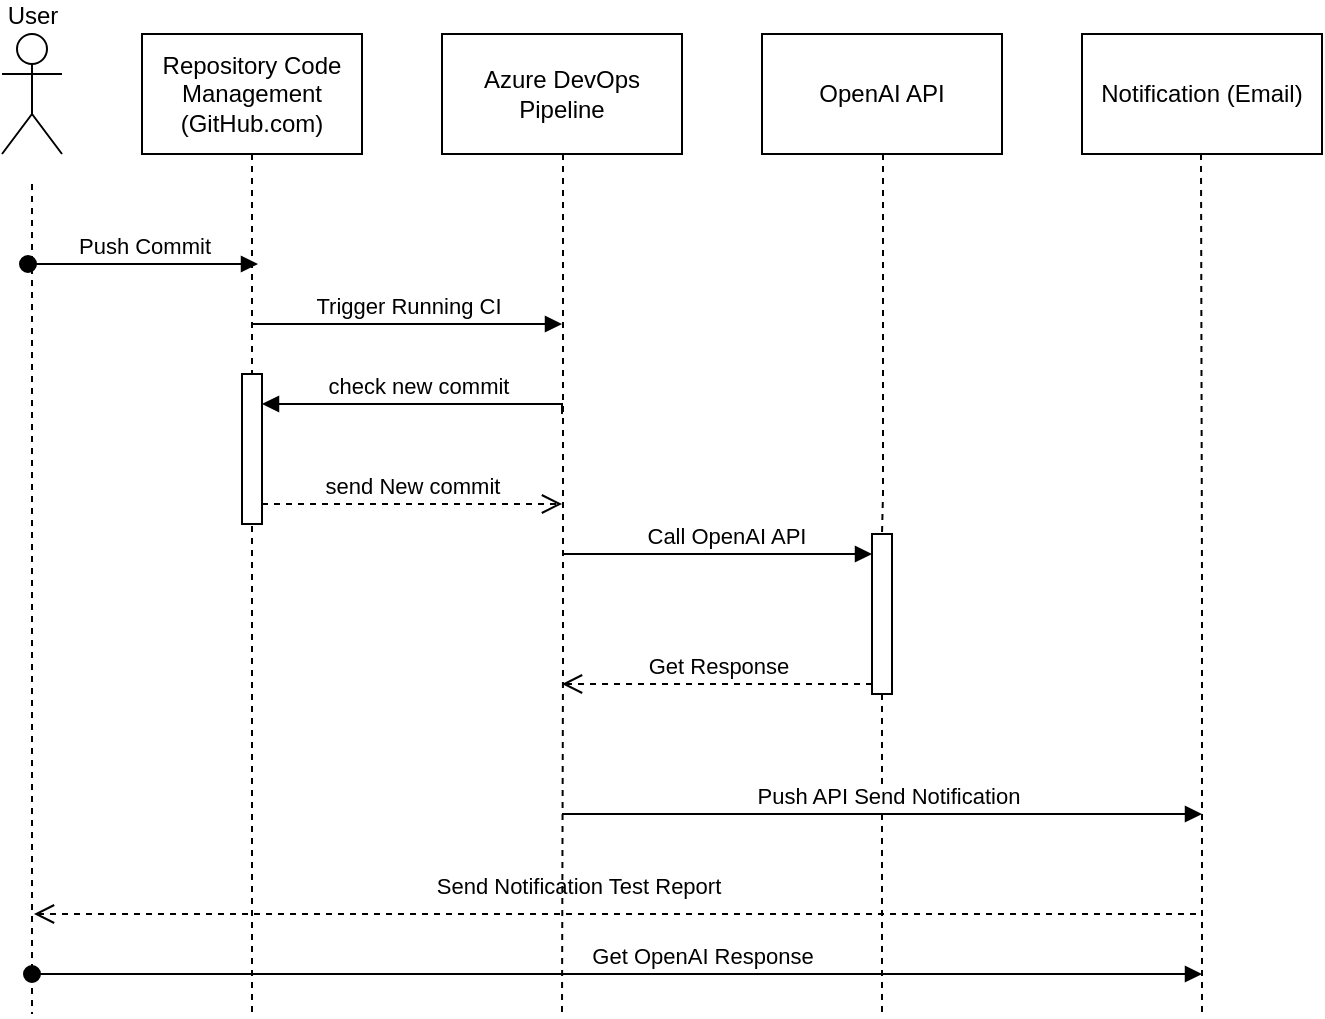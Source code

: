 <mxfile version="21.5.2" type="github">
  <diagram name="Page-1" id="2YBvvXClWsGukQMizWep">
    <mxGraphModel dx="1050" dy="573" grid="1" gridSize="10" guides="1" tooltips="1" connect="1" arrows="1" fold="1" page="1" pageScale="1" pageWidth="850" pageHeight="1100" math="0" shadow="0">
      <root>
        <mxCell id="0" />
        <mxCell id="1" parent="0" />
        <mxCell id="r-QJJK2opc04MjOTLEjq-28" value="User" style="shape=umlActor;verticalLabelPosition=top;verticalAlign=bottom;html=1;labelPosition=center;align=center;" parent="1" vertex="1">
          <mxGeometry x="90" y="20" width="30" height="60" as="geometry" />
        </mxCell>
        <mxCell id="r-QJJK2opc04MjOTLEjq-31" value="OpenAI API" style="whiteSpace=wrap;html=1;" parent="1" vertex="1">
          <mxGeometry x="470" y="20" width="120" height="60" as="geometry" />
        </mxCell>
        <mxCell id="r-QJJK2opc04MjOTLEjq-33" value="Notification (Email)" style="whiteSpace=wrap;html=1;" parent="1" vertex="1">
          <mxGeometry x="630" y="20" width="120" height="60" as="geometry" />
        </mxCell>
        <mxCell id="r-QJJK2opc04MjOTLEjq-35" style="edgeStyle=orthogonalEdgeStyle;rounded=0;orthogonalLoop=1;jettySize=auto;html=1;dashed=1;endArrow=none;endFill=0;" parent="1" source="r-QJJK2opc04MjOTLEjq-60" edge="1">
          <mxGeometry relative="1" as="geometry">
            <mxPoint x="530" y="510" as="targetPoint" />
            <mxPoint x="530.5" y="80" as="sourcePoint" />
            <Array as="points">
              <mxPoint x="531" y="335" />
              <mxPoint x="530" y="440" />
            </Array>
          </mxGeometry>
        </mxCell>
        <mxCell id="r-QJJK2opc04MjOTLEjq-39" style="edgeStyle=orthogonalEdgeStyle;rounded=0;orthogonalLoop=1;jettySize=auto;html=1;dashed=1;endArrow=none;endFill=0;" parent="1" edge="1">
          <mxGeometry relative="1" as="geometry">
            <mxPoint x="105" y="510" as="targetPoint" />
            <mxPoint x="105" y="95" as="sourcePoint" />
            <Array as="points">
              <mxPoint x="105" y="95" />
            </Array>
          </mxGeometry>
        </mxCell>
        <mxCell id="r-QJJK2opc04MjOTLEjq-57" style="edgeStyle=orthogonalEdgeStyle;rounded=0;orthogonalLoop=1;jettySize=auto;html=1;dashed=1;endArrow=none;endFill=0;" parent="1" edge="1">
          <mxGeometry relative="1" as="geometry">
            <mxPoint x="690" y="510" as="targetPoint" />
            <mxPoint x="689.5" y="80" as="sourcePoint" />
          </mxGeometry>
        </mxCell>
        <mxCell id="r-QJJK2opc04MjOTLEjq-61" value="Call OpenAI API" style="html=1;verticalAlign=bottom;endArrow=block;edgeStyle=elbowEdgeStyle;elbow=vertical;curved=0;rounded=0;" parent="1" target="r-QJJK2opc04MjOTLEjq-60" edge="1">
          <mxGeometry x="0.057" relative="1" as="geometry">
            <mxPoint x="370" y="280" as="sourcePoint" />
            <Array as="points">
              <mxPoint x="441" y="280" />
              <mxPoint x="762" y="275" />
            </Array>
            <mxPoint as="offset" />
            <mxPoint x="533" y="280" as="targetPoint" />
          </mxGeometry>
        </mxCell>
        <mxCell id="r-QJJK2opc04MjOTLEjq-62" value="Get Response" style="html=1;verticalAlign=bottom;endArrow=open;dashed=1;endSize=8;edgeStyle=elbowEdgeStyle;elbow=vertical;curved=0;rounded=0;" parent="1" source="r-QJJK2opc04MjOTLEjq-60" edge="1">
          <mxGeometry relative="1" as="geometry">
            <mxPoint x="370" y="345" as="targetPoint" />
          </mxGeometry>
        </mxCell>
        <mxCell id="r-QJJK2opc04MjOTLEjq-71" value="Push API Send Notification" style="html=1;verticalAlign=bottom;endArrow=block;edgeStyle=elbowEdgeStyle;elbow=vertical;curved=0;rounded=0;" parent="1" edge="1">
          <mxGeometry x="0.02" relative="1" as="geometry">
            <mxPoint x="370" y="410" as="sourcePoint" />
            <Array as="points">
              <mxPoint x="370" y="410" />
            </Array>
            <mxPoint as="offset" />
            <mxPoint x="690" y="410" as="targetPoint" />
          </mxGeometry>
        </mxCell>
        <mxCell id="r-QJJK2opc04MjOTLEjq-72" value="Send Notification Test Report" style="html=1;verticalAlign=bottom;endArrow=open;dashed=1;endSize=8;edgeStyle=elbowEdgeStyle;elbow=vertical;curved=0;rounded=0;" parent="1" edge="1">
          <mxGeometry x="0.064" y="-5" relative="1" as="geometry">
            <mxPoint x="106" y="460" as="targetPoint" />
            <mxPoint as="offset" />
            <mxPoint x="687" y="460" as="sourcePoint" />
          </mxGeometry>
        </mxCell>
        <mxCell id="r-QJJK2opc04MjOTLEjq-73" value="Get OpenAI Response" style="html=1;verticalAlign=bottom;startArrow=oval;startFill=1;endArrow=block;startSize=8;edgeStyle=elbowEdgeStyle;elbow=vertical;curved=0;rounded=0;" parent="1" edge="1">
          <mxGeometry x="0.143" width="60" relative="1" as="geometry">
            <mxPoint x="105" y="490" as="sourcePoint" />
            <mxPoint x="690" y="490" as="targetPoint" />
            <mxPoint as="offset" />
          </mxGeometry>
        </mxCell>
        <mxCell id="4MlkPoDC-iZfPtkaoR5_-2" style="edgeStyle=orthogonalEdgeStyle;rounded=0;orthogonalLoop=1;jettySize=auto;html=1;dashed=1;endArrow=none;endFill=0;" parent="1" source="4MlkPoDC-iZfPtkaoR5_-3" edge="1">
          <mxGeometry relative="1" as="geometry">
            <mxPoint x="215" y="510" as="targetPoint" />
            <Array as="points">
              <mxPoint x="215" y="470" />
              <mxPoint x="215" y="470" />
            </Array>
          </mxGeometry>
        </mxCell>
        <mxCell id="4MlkPoDC-iZfPtkaoR5_-3" value="Repository Code Management (GitHub.com)" style="html=1;whiteSpace=wrap;" parent="1" vertex="1">
          <mxGeometry x="160" y="20" width="110" height="60" as="geometry" />
        </mxCell>
        <mxCell id="4MlkPoDC-iZfPtkaoR5_-4" value="Azure DevOps Pipeline" style="whiteSpace=wrap;html=1;" parent="1" vertex="1">
          <mxGeometry x="310" y="20" width="120" height="60" as="geometry" />
        </mxCell>
        <mxCell id="4MlkPoDC-iZfPtkaoR5_-5" style="edgeStyle=orthogonalEdgeStyle;rounded=0;orthogonalLoop=1;jettySize=auto;html=1;dashed=1;endArrow=none;endFill=0;" parent="1" edge="1">
          <mxGeometry relative="1" as="geometry">
            <mxPoint x="371" y="510" as="targetPoint" />
            <mxPoint x="370.5" y="80" as="sourcePoint" />
            <Array as="points">
              <mxPoint x="370" y="335" />
              <mxPoint x="370" y="335" />
            </Array>
          </mxGeometry>
        </mxCell>
        <mxCell id="4MlkPoDC-iZfPtkaoR5_-7" value="Push Commit" style="html=1;verticalAlign=bottom;startArrow=oval;startFill=1;endArrow=block;startSize=8;edgeStyle=elbowEdgeStyle;elbow=vertical;curved=0;rounded=0;" parent="1" edge="1">
          <mxGeometry width="60" relative="1" as="geometry">
            <mxPoint x="103" y="135" as="sourcePoint" />
            <mxPoint x="218" y="135" as="targetPoint" />
          </mxGeometry>
        </mxCell>
        <mxCell id="4MlkPoDC-iZfPtkaoR5_-8" value="Trigger Running CI" style="html=1;verticalAlign=bottom;endArrow=block;edgeStyle=elbowEdgeStyle;elbow=vertical;curved=0;rounded=0;" parent="1" edge="1">
          <mxGeometry width="80" relative="1" as="geometry">
            <mxPoint x="215" y="165" as="sourcePoint" />
            <mxPoint x="370" y="165" as="targetPoint" />
          </mxGeometry>
        </mxCell>
        <mxCell id="4MlkPoDC-iZfPtkaoR5_-9" value="" style="html=1;points=[];perimeter=orthogonalPerimeter;outlineConnect=0;targetShapes=umlLifeline;portConstraint=eastwest;newEdgeStyle={&quot;edgeStyle&quot;:&quot;elbowEdgeStyle&quot;,&quot;elbow&quot;:&quot;vertical&quot;,&quot;curved&quot;:0,&quot;rounded&quot;:0};" parent="1" vertex="1">
          <mxGeometry x="210" y="190" width="10" height="75" as="geometry" />
        </mxCell>
        <mxCell id="4MlkPoDC-iZfPtkaoR5_-10" value="check new commit" style="html=1;verticalAlign=bottom;endArrow=block;edgeStyle=elbowEdgeStyle;elbow=vertical;curved=0;rounded=0;" parent="1" target="4MlkPoDC-iZfPtkaoR5_-9" edge="1">
          <mxGeometry relative="1" as="geometry">
            <mxPoint x="370" y="210" as="sourcePoint" />
            <Array as="points">
              <mxPoint x="285" y="205" />
            </Array>
          </mxGeometry>
        </mxCell>
        <mxCell id="4MlkPoDC-iZfPtkaoR5_-11" value="send New commit" style="html=1;verticalAlign=bottom;endArrow=open;dashed=1;endSize=8;edgeStyle=elbowEdgeStyle;elbow=vertical;curved=0;rounded=0;" parent="1" source="4MlkPoDC-iZfPtkaoR5_-9" edge="1">
          <mxGeometry relative="1" as="geometry">
            <mxPoint x="370" y="255" as="targetPoint" />
          </mxGeometry>
        </mxCell>
        <mxCell id="4MlkPoDC-iZfPtkaoR5_-12" value="" style="edgeStyle=orthogonalEdgeStyle;rounded=0;orthogonalLoop=1;jettySize=auto;html=1;dashed=1;endArrow=none;endFill=0;" parent="1" target="r-QJJK2opc04MjOTLEjq-60" edge="1">
          <mxGeometry relative="1" as="geometry">
            <mxPoint x="530" y="440" as="targetPoint" />
            <mxPoint x="530.5" y="80" as="sourcePoint" />
            <Array as="points">
              <mxPoint x="530" y="250" />
              <mxPoint x="530" y="250" />
            </Array>
          </mxGeometry>
        </mxCell>
        <mxCell id="r-QJJK2opc04MjOTLEjq-60" value="" style="html=1;points=[];perimeter=orthogonalPerimeter;outlineConnect=0;targetShapes=umlLifeline;portConstraint=eastwest;newEdgeStyle={&quot;edgeStyle&quot;:&quot;elbowEdgeStyle&quot;,&quot;elbow&quot;:&quot;vertical&quot;,&quot;curved&quot;:0,&quot;rounded&quot;:0};" parent="1" vertex="1">
          <mxGeometry x="525" y="270" width="10" height="80" as="geometry" />
        </mxCell>
      </root>
    </mxGraphModel>
  </diagram>
</mxfile>
